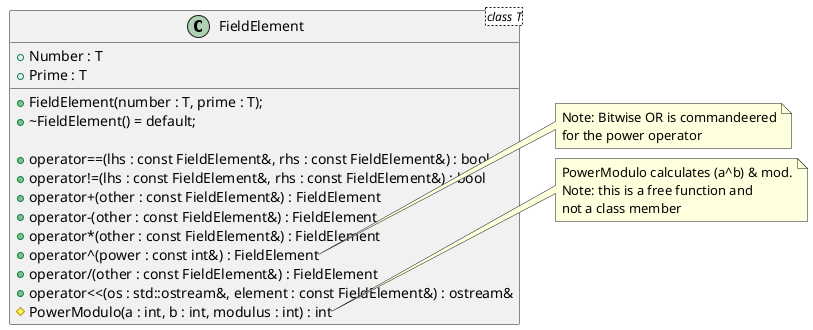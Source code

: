 @startuml

class FieldElement<class T>
{
    + FieldElement(number : T, prime : T);
    + ~FieldElement() = default;

    + operator==(lhs : const FieldElement&, rhs : const FieldElement&) : bool
    + operator!=(lhs : const FieldElement&, rhs : const FieldElement&) : bool
    + operator+(other : const FieldElement&) : FieldElement
    + operator-(other : const FieldElement&) : FieldElement
    + operator*(other : const FieldElement&) : FieldElement
    + operator^(power : const int&) : FieldElement
    + operator/(other : const FieldElement&) : FieldElement
    + operator<<(os : std::ostream&, element : const FieldElement&) : ostream&
    
    + Number : T
    + Prime : T

    # PowerModulo(a : int, b : int, modulus : int) : int
}
note right of FieldElement::operator^
    Note: Bitwise OR is commandeered
    for the power operator
end note
note right of FieldElement::PowerModulo
    PowerModulo calculates (a^b) & mod.
    Note: this is a free function and
    not a class member
end note

@enduml
